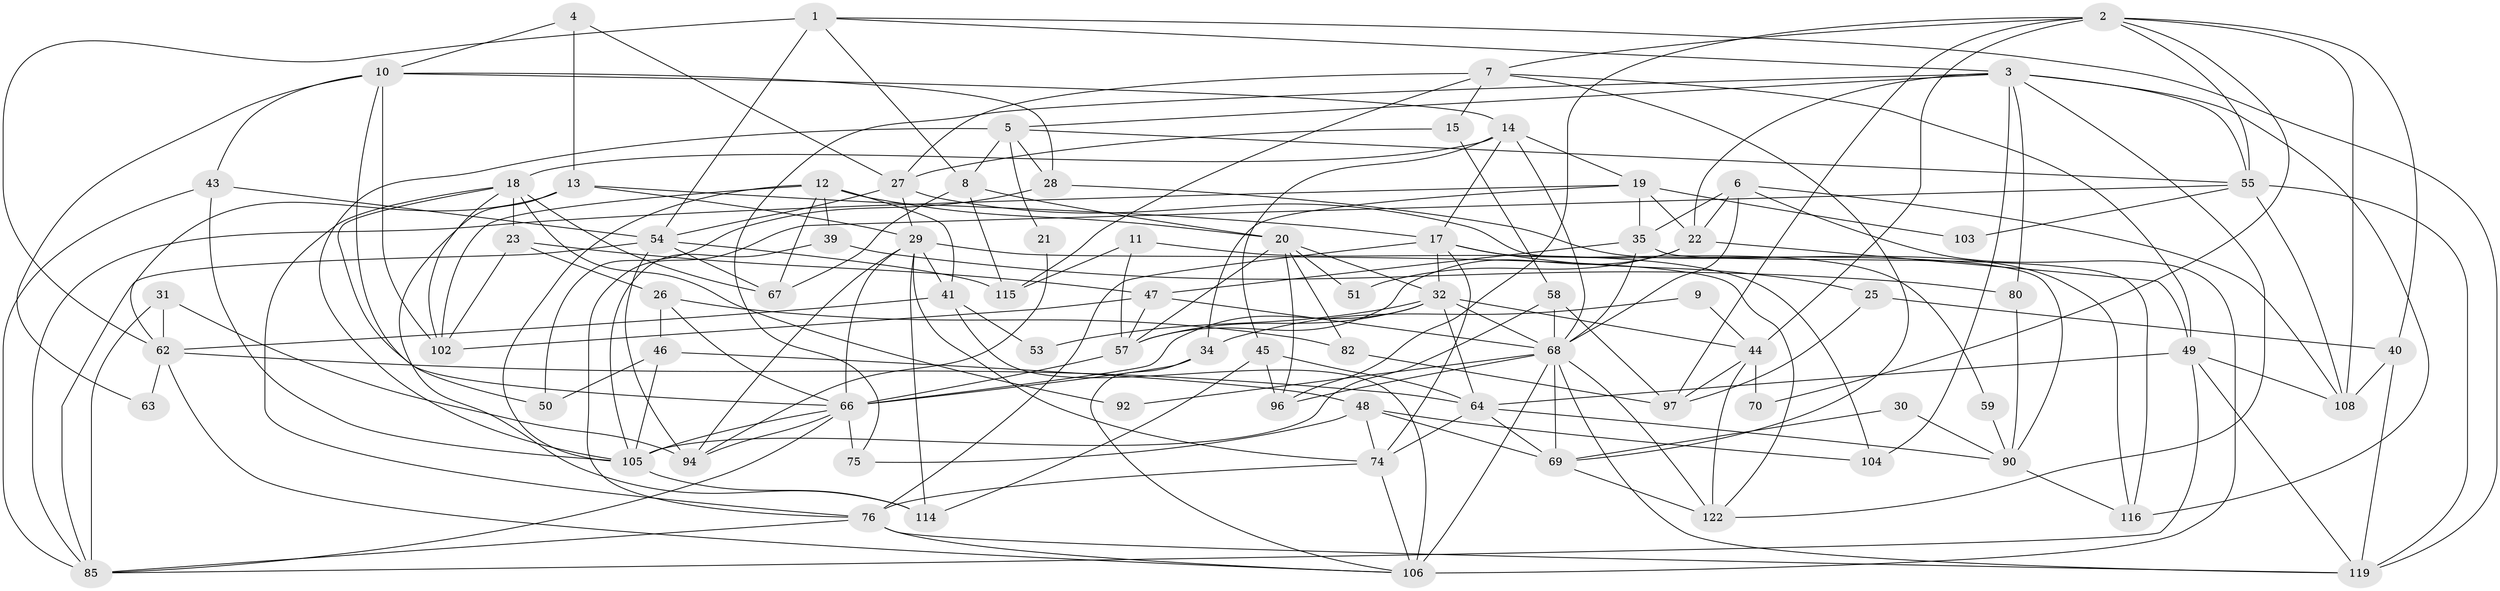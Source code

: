 // original degree distribution, {3: 0.2661290322580645, 5: 0.1935483870967742, 6: 0.14516129032258066, 4: 0.1774193548387097, 2: 0.1774193548387097, 7: 0.03225806451612903, 9: 0.008064516129032258}
// Generated by graph-tools (version 1.1) at 2025/41/03/06/25 10:41:54]
// undirected, 80 vertices, 199 edges
graph export_dot {
graph [start="1"]
  node [color=gray90,style=filled];
  1 [super="+86"];
  2 [super="+121"];
  3 [super="+16"];
  4;
  5;
  6 [super="+101"];
  7 [super="+61"];
  8 [super="+65"];
  9;
  10 [super="+52"];
  11;
  12;
  13 [super="+24"];
  14 [super="+42"];
  15;
  17 [super="+36"];
  18 [super="+73"];
  19 [super="+91"];
  20 [super="+120"];
  21;
  22 [super="+111"];
  23 [super="+56"];
  25;
  26 [super="+78"];
  27 [super="+33"];
  28 [super="+79"];
  29 [super="+37"];
  30;
  31;
  32 [super="+72"];
  34 [super="+38"];
  35 [super="+81"];
  39;
  40 [super="+60"];
  41;
  43;
  44 [super="+88"];
  45 [super="+83"];
  46 [super="+112"];
  47;
  48;
  49 [super="+99"];
  50;
  51;
  53;
  54 [super="+113"];
  55 [super="+87"];
  57 [super="+107"];
  58;
  59;
  62 [super="+71"];
  63;
  64 [super="+124"];
  66 [super="+110"];
  67 [super="+77"];
  68 [super="+84"];
  69 [super="+98"];
  70;
  74 [super="+93"];
  75;
  76 [super="+109"];
  80;
  82;
  85 [super="+89"];
  90 [super="+95"];
  92;
  94 [super="+118"];
  96;
  97 [super="+100"];
  102;
  103;
  104;
  105 [super="+117"];
  106 [super="+123"];
  108;
  114;
  115;
  116;
  119;
  122;
  1 -- 54;
  1 -- 3;
  1 -- 62;
  1 -- 119;
  1 -- 8;
  2 -- 108;
  2 -- 70;
  2 -- 97;
  2 -- 96;
  2 -- 55;
  2 -- 44;
  2 -- 7;
  2 -- 40;
  3 -- 22;
  3 -- 55;
  3 -- 75;
  3 -- 80;
  3 -- 116;
  3 -- 5;
  3 -- 104;
  3 -- 122;
  4 -- 10;
  4 -- 27;
  4 -- 13;
  5 -- 55;
  5 -- 21;
  5 -- 28;
  5 -- 8;
  5 -- 105;
  6 -- 108;
  6 -- 106 [weight=2];
  6 -- 22;
  6 -- 35;
  6 -- 68;
  7 -- 49;
  7 -- 115;
  7 -- 27;
  7 -- 15;
  7 -- 69;
  8 -- 20;
  8 -- 115;
  8 -- 67;
  9 -- 34;
  9 -- 44;
  10 -- 66;
  10 -- 43;
  10 -- 28;
  10 -- 102;
  10 -- 63;
  10 -- 14;
  11 -- 115;
  11 -- 104;
  11 -- 57;
  12 -- 41;
  12 -- 105;
  12 -- 39;
  12 -- 102;
  12 -- 20;
  12 -- 67;
  13 -- 62;
  13 -- 114;
  13 -- 29;
  13 -- 17;
  14 -- 19;
  14 -- 68;
  14 -- 45;
  14 -- 17;
  14 -- 18;
  15 -- 27;
  15 -- 58;
  17 -- 76;
  17 -- 32;
  17 -- 25;
  17 -- 74;
  17 -- 59;
  18 -- 76;
  18 -- 92;
  18 -- 67;
  18 -- 50;
  18 -- 102;
  18 -- 23;
  19 -- 103;
  19 -- 34;
  19 -- 22;
  19 -- 35;
  19 -- 85;
  20 -- 51;
  20 -- 82;
  20 -- 96;
  20 -- 57;
  20 -- 32;
  21 -- 94;
  22 -- 51;
  22 -- 57;
  22 -- 49 [weight=2];
  23 -- 26;
  23 -- 47;
  23 -- 102;
  25 -- 40;
  25 -- 97;
  26 -- 66;
  26 -- 82;
  26 -- 46;
  27 -- 90;
  27 -- 29;
  27 -- 54;
  28 -- 116;
  28 -- 50;
  29 -- 41;
  29 -- 66 [weight=2];
  29 -- 114;
  29 -- 122;
  29 -- 74;
  29 -- 94;
  30 -- 90;
  30 -- 69;
  31 -- 94;
  31 -- 62;
  31 -- 85;
  32 -- 64;
  32 -- 68;
  32 -- 66;
  32 -- 53;
  32 -- 44;
  32 -- 57;
  34 -- 66;
  34 -- 106;
  35 -- 116;
  35 -- 47;
  35 -- 68;
  39 -- 80;
  39 -- 105;
  40 -- 108;
  40 -- 119;
  41 -- 62;
  41 -- 53;
  41 -- 106;
  43 -- 54;
  43 -- 105;
  43 -- 85;
  44 -- 70;
  44 -- 122;
  44 -- 97;
  45 -- 114;
  45 -- 96;
  45 -- 64;
  46 -- 105;
  46 -- 48;
  46 -- 50;
  47 -- 68;
  47 -- 102;
  47 -- 57;
  48 -- 104;
  48 -- 69;
  48 -- 75;
  48 -- 74;
  49 -- 64;
  49 -- 85;
  49 -- 119;
  49 -- 108;
  54 -- 85;
  54 -- 94 [weight=2];
  54 -- 115;
  54 -- 67;
  55 -- 103;
  55 -- 119;
  55 -- 108;
  55 -- 76;
  57 -- 66;
  58 -- 105;
  58 -- 68;
  58 -- 97;
  59 -- 90;
  62 -- 64;
  62 -- 63;
  62 -- 106;
  64 -- 69;
  64 -- 74;
  64 -- 90;
  66 -- 75;
  66 -- 94;
  66 -- 105;
  66 -- 85;
  68 -- 96;
  68 -- 119;
  68 -- 69;
  68 -- 122;
  68 -- 106;
  68 -- 92;
  69 -- 122;
  74 -- 106;
  74 -- 76;
  76 -- 119;
  76 -- 106;
  76 -- 85;
  80 -- 90;
  82 -- 97;
  90 -- 116;
  105 -- 114;
}
